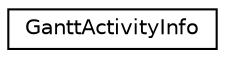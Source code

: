 digraph "Graphical Class Hierarchy"
{
 // LATEX_PDF_SIZE
  edge [fontname="Helvetica",fontsize="10",labelfontname="Helvetica",labelfontsize="10"];
  node [fontname="Helvetica",fontsize="10",shape=record];
  rankdir="LR";
  Node0 [label="GanttActivityInfo",height=0.2,width=0.4,color="black", fillcolor="white", style="filled",URL="$classGanttActivityInfo.html",tooltip=" "];
}
